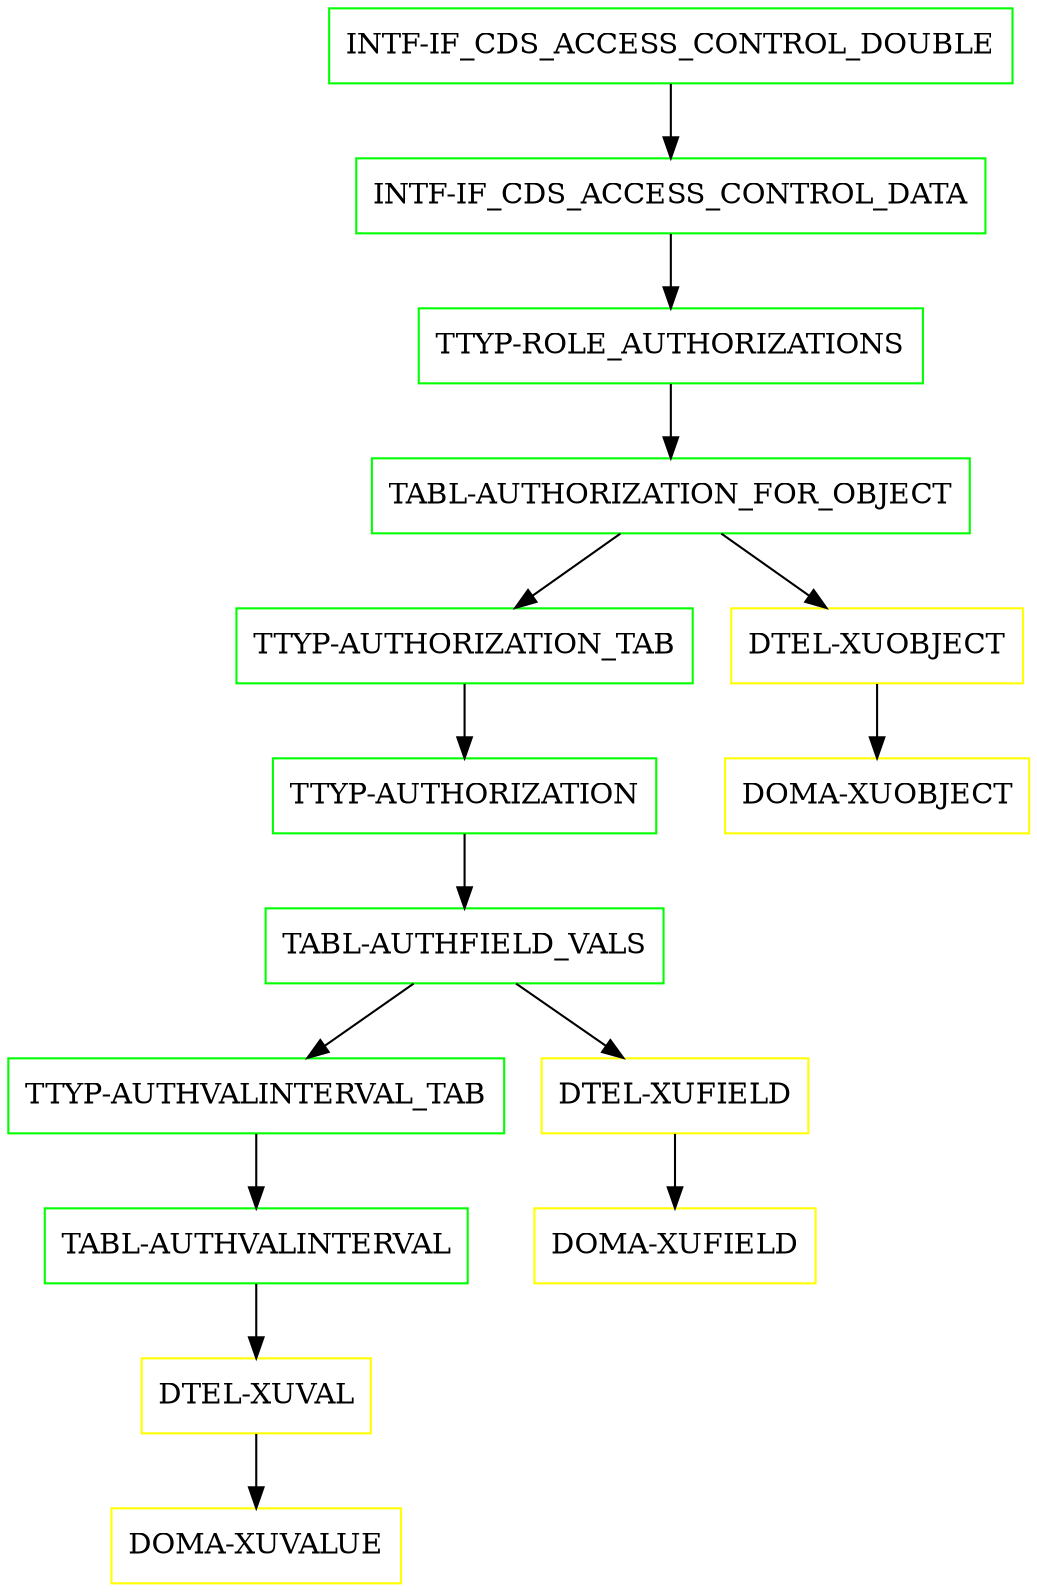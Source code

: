 digraph G {
  "INTF-IF_CDS_ACCESS_CONTROL_DOUBLE" [shape=box,color=green];
  "INTF-IF_CDS_ACCESS_CONTROL_DATA" [shape=box,color=green,URL="./INTF_IF_CDS_ACCESS_CONTROL_DATA.html"];
  "TTYP-ROLE_AUTHORIZATIONS" [shape=box,color=green,URL="./TTYP_ROLE_AUTHORIZATIONS.html"];
  "TABL-AUTHORIZATION_FOR_OBJECT" [shape=box,color=green,URL="./TABL_AUTHORIZATION_FOR_OBJECT.html"];
  "TTYP-AUTHORIZATION_TAB" [shape=box,color=green,URL="./TTYP_AUTHORIZATION_TAB.html"];
  "TTYP-AUTHORIZATION" [shape=box,color=green,URL="./TTYP_AUTHORIZATION.html"];
  "TABL-AUTHFIELD_VALS" [shape=box,color=green,URL="./TABL_AUTHFIELD_VALS.html"];
  "TTYP-AUTHVALINTERVAL_TAB" [shape=box,color=green,URL="./TTYP_AUTHVALINTERVAL_TAB.html"];
  "TABL-AUTHVALINTERVAL" [shape=box,color=green,URL="./TABL_AUTHVALINTERVAL.html"];
  "DTEL-XUVAL" [shape=box,color=yellow,URL="./DTEL_XUVAL.html"];
  "DOMA-XUVALUE" [shape=box,color=yellow,URL="./DOMA_XUVALUE.html"];
  "DTEL-XUFIELD" [shape=box,color=yellow,URL="./DTEL_XUFIELD.html"];
  "DOMA-XUFIELD" [shape=box,color=yellow,URL="./DOMA_XUFIELD.html"];
  "DTEL-XUOBJECT" [shape=box,color=yellow,URL="./DTEL_XUOBJECT.html"];
  "DOMA-XUOBJECT" [shape=box,color=yellow,URL="./DOMA_XUOBJECT.html"];
  "INTF-IF_CDS_ACCESS_CONTROL_DOUBLE" -> "INTF-IF_CDS_ACCESS_CONTROL_DATA";
  "INTF-IF_CDS_ACCESS_CONTROL_DATA" -> "TTYP-ROLE_AUTHORIZATIONS";
  "TTYP-ROLE_AUTHORIZATIONS" -> "TABL-AUTHORIZATION_FOR_OBJECT";
  "TABL-AUTHORIZATION_FOR_OBJECT" -> "DTEL-XUOBJECT";
  "TABL-AUTHORIZATION_FOR_OBJECT" -> "TTYP-AUTHORIZATION_TAB";
  "TTYP-AUTHORIZATION_TAB" -> "TTYP-AUTHORIZATION";
  "TTYP-AUTHORIZATION" -> "TABL-AUTHFIELD_VALS";
  "TABL-AUTHFIELD_VALS" -> "DTEL-XUFIELD";
  "TABL-AUTHFIELD_VALS" -> "TTYP-AUTHVALINTERVAL_TAB";
  "TTYP-AUTHVALINTERVAL_TAB" -> "TABL-AUTHVALINTERVAL";
  "TABL-AUTHVALINTERVAL" -> "DTEL-XUVAL";
  "DTEL-XUVAL" -> "DOMA-XUVALUE";
  "DTEL-XUFIELD" -> "DOMA-XUFIELD";
  "DTEL-XUOBJECT" -> "DOMA-XUOBJECT";
}
